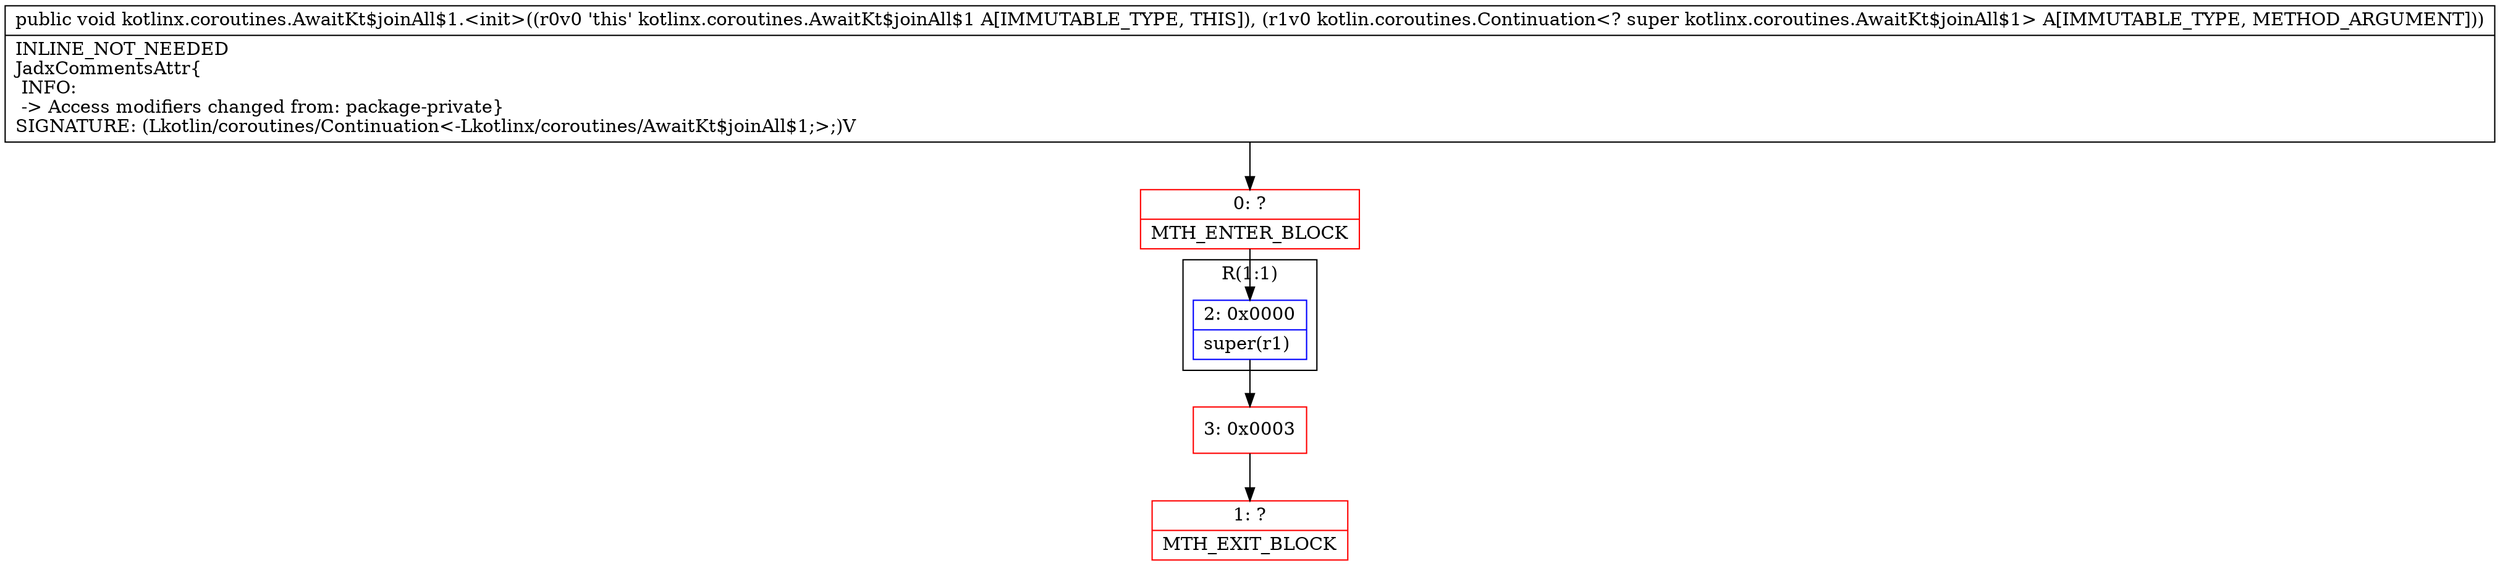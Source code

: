 digraph "CFG forkotlinx.coroutines.AwaitKt$joinAll$1.\<init\>(Lkotlin\/coroutines\/Continuation;)V" {
subgraph cluster_Region_755211716 {
label = "R(1:1)";
node [shape=record,color=blue];
Node_2 [shape=record,label="{2\:\ 0x0000|super(r1)\l}"];
}
Node_0 [shape=record,color=red,label="{0\:\ ?|MTH_ENTER_BLOCK\l}"];
Node_3 [shape=record,color=red,label="{3\:\ 0x0003}"];
Node_1 [shape=record,color=red,label="{1\:\ ?|MTH_EXIT_BLOCK\l}"];
MethodNode[shape=record,label="{public void kotlinx.coroutines.AwaitKt$joinAll$1.\<init\>((r0v0 'this' kotlinx.coroutines.AwaitKt$joinAll$1 A[IMMUTABLE_TYPE, THIS]), (r1v0 kotlin.coroutines.Continuation\<? super kotlinx.coroutines.AwaitKt$joinAll$1\> A[IMMUTABLE_TYPE, METHOD_ARGUMENT]))  | INLINE_NOT_NEEDED\lJadxCommentsAttr\{\l INFO: \l \-\> Access modifiers changed from: package\-private\}\lSIGNATURE: (Lkotlin\/coroutines\/Continuation\<\-Lkotlinx\/coroutines\/AwaitKt$joinAll$1;\>;)V\l}"];
MethodNode -> Node_0;Node_2 -> Node_3;
Node_0 -> Node_2;
Node_3 -> Node_1;
}

